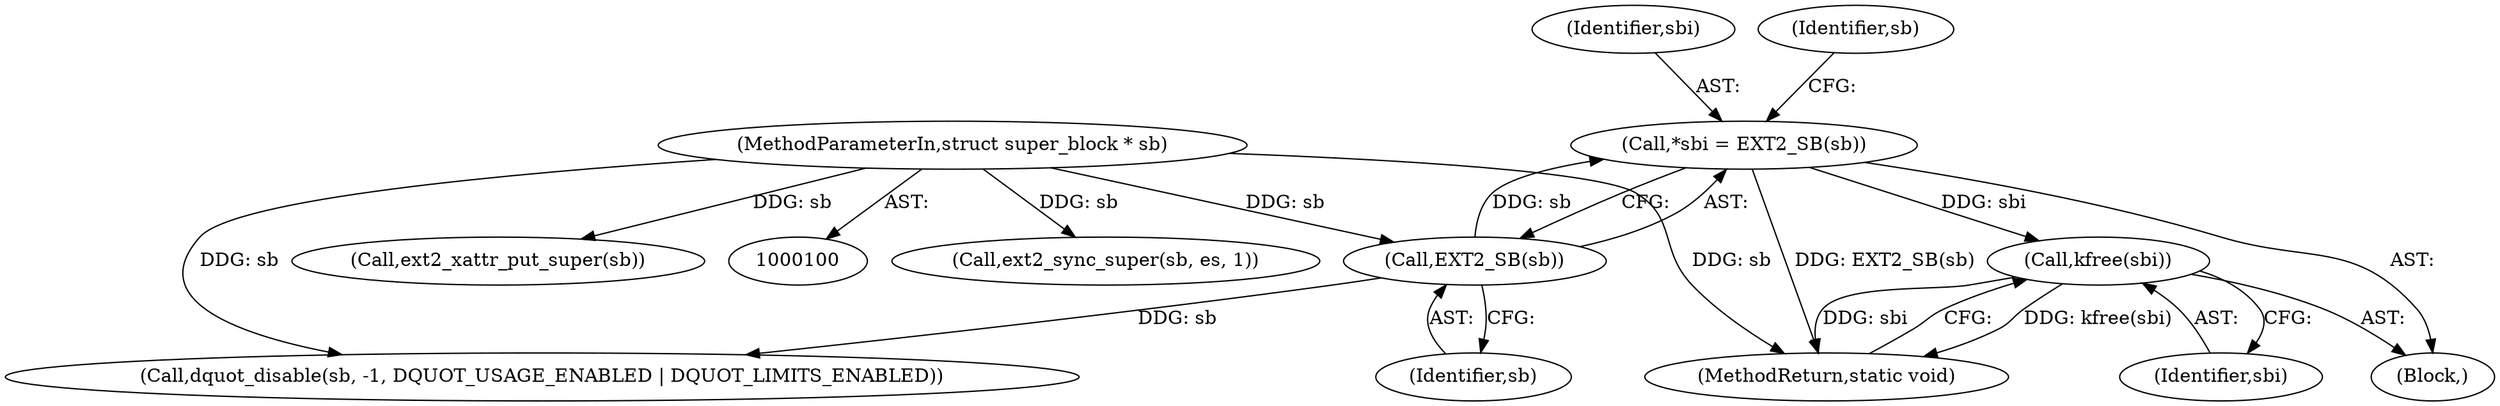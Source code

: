 digraph "0_linux_be0726d33cb8f411945884664924bed3cb8c70ee_1@API" {
"1000217" [label="(Call,kfree(sbi))"];
"1000106" [label="(Call,*sbi = EXT2_SB(sb))"];
"1000108" [label="(Call,EXT2_SB(sb))"];
"1000101" [label="(MethodParameterIn,struct super_block * sb)"];
"1000217" [label="(Call,kfree(sbi))"];
"1000218" [label="(Identifier,sbi)"];
"1000108" [label="(Call,EXT2_SB(sb))"];
"1000219" [label="(MethodReturn,static void)"];
"1000151" [label="(Call,ext2_sync_super(sb, es, 1))"];
"1000101" [label="(MethodParameterIn,struct super_block * sb)"];
"1000109" [label="(Identifier,sb)"];
"1000107" [label="(Identifier,sbi)"];
"1000110" [label="(Call,dquot_disable(sb, -1, DQUOT_USAGE_ENABLED | DQUOT_LIMITS_ENABLED))"];
"1000102" [label="(Block,)"];
"1000106" [label="(Call,*sbi = EXT2_SB(sb))"];
"1000111" [label="(Identifier,sb)"];
"1000117" [label="(Call,ext2_xattr_put_super(sb))"];
"1000217" -> "1000102"  [label="AST: "];
"1000217" -> "1000218"  [label="CFG: "];
"1000218" -> "1000217"  [label="AST: "];
"1000219" -> "1000217"  [label="CFG: "];
"1000217" -> "1000219"  [label="DDG: kfree(sbi)"];
"1000217" -> "1000219"  [label="DDG: sbi"];
"1000106" -> "1000217"  [label="DDG: sbi"];
"1000106" -> "1000102"  [label="AST: "];
"1000106" -> "1000108"  [label="CFG: "];
"1000107" -> "1000106"  [label="AST: "];
"1000108" -> "1000106"  [label="AST: "];
"1000111" -> "1000106"  [label="CFG: "];
"1000106" -> "1000219"  [label="DDG: EXT2_SB(sb)"];
"1000108" -> "1000106"  [label="DDG: sb"];
"1000108" -> "1000109"  [label="CFG: "];
"1000109" -> "1000108"  [label="AST: "];
"1000101" -> "1000108"  [label="DDG: sb"];
"1000108" -> "1000110"  [label="DDG: sb"];
"1000101" -> "1000100"  [label="AST: "];
"1000101" -> "1000219"  [label="DDG: sb"];
"1000101" -> "1000110"  [label="DDG: sb"];
"1000101" -> "1000117"  [label="DDG: sb"];
"1000101" -> "1000151"  [label="DDG: sb"];
}
